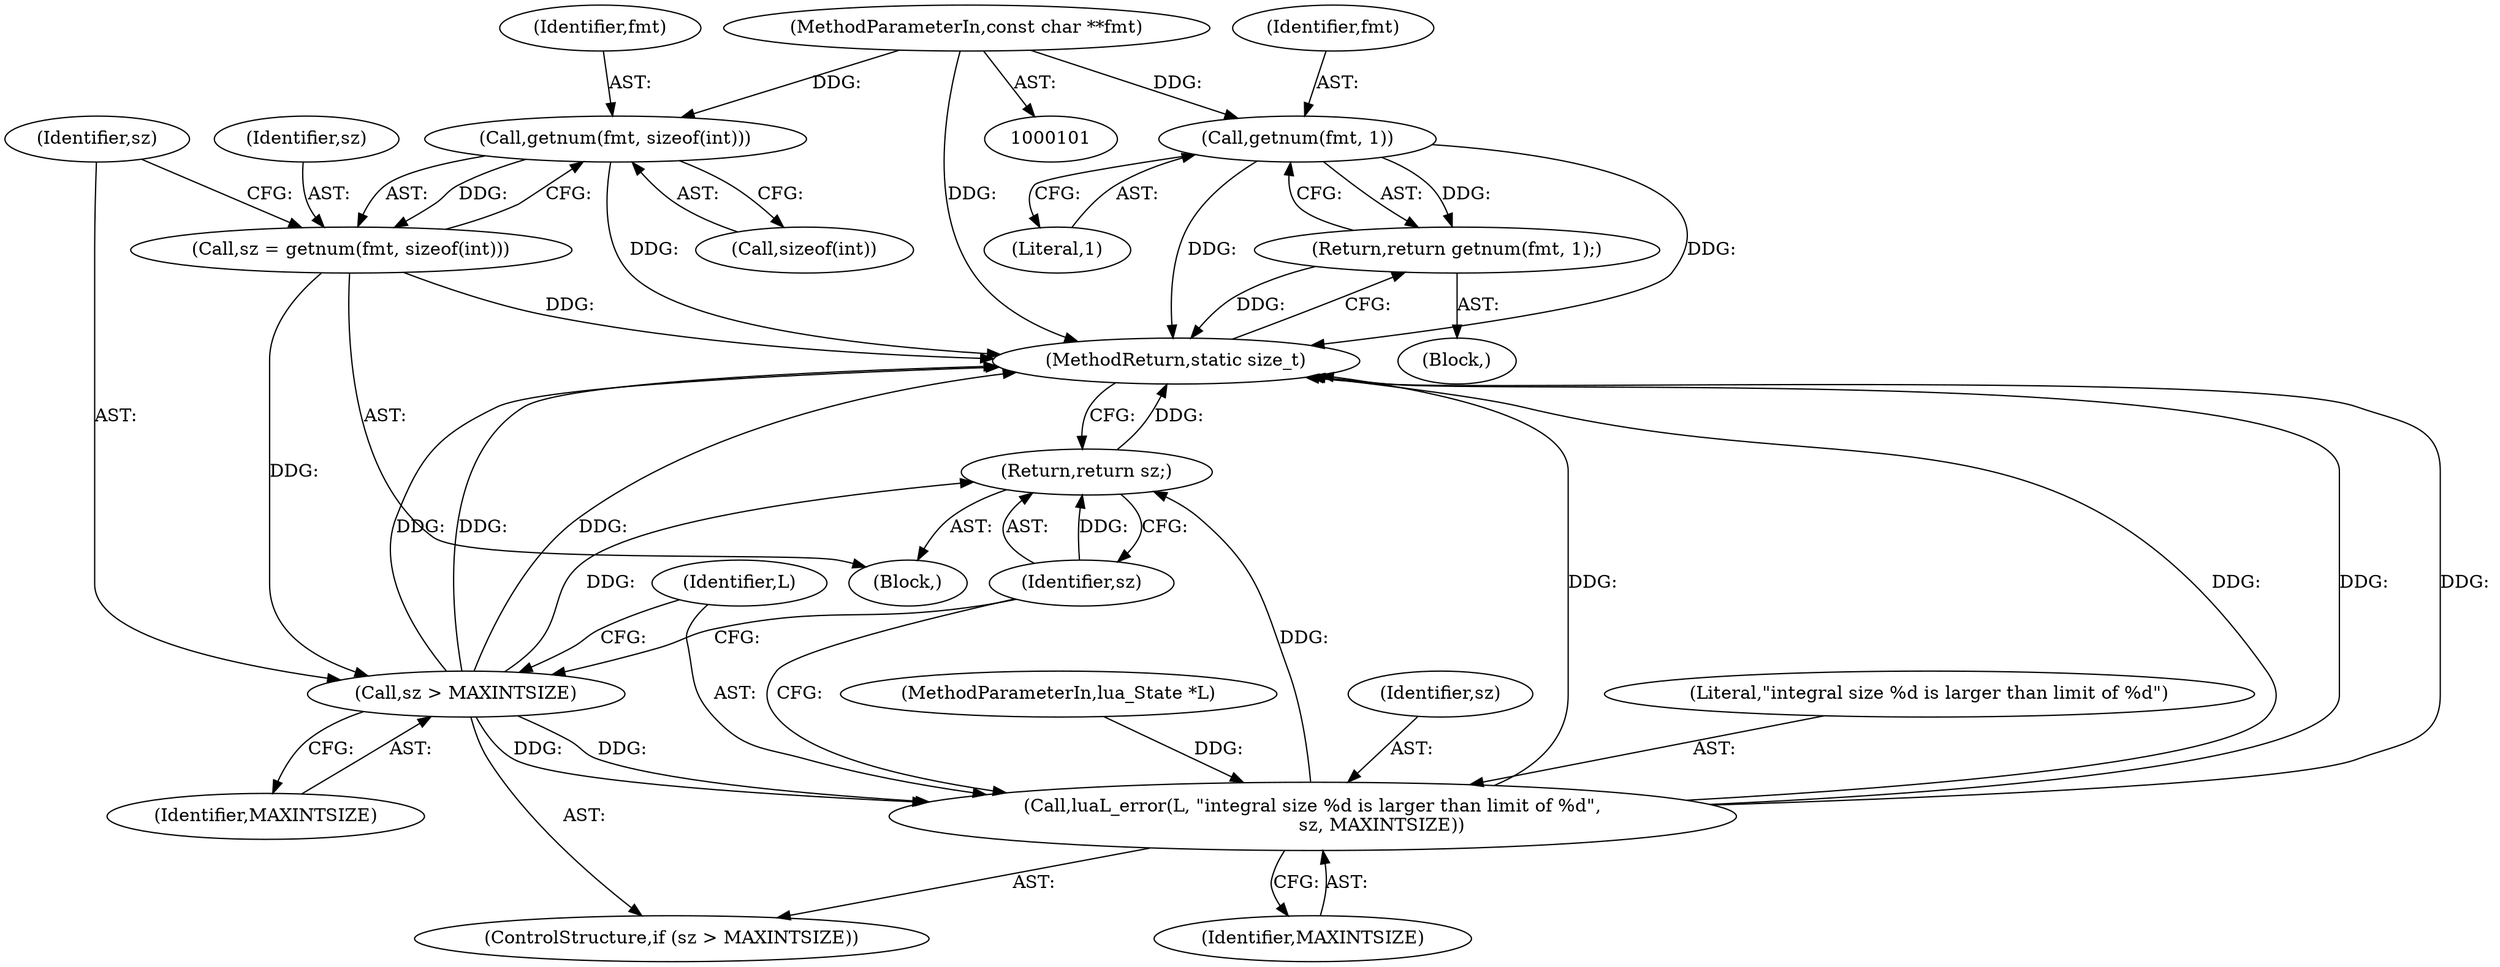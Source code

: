 digraph "0_redis_1eb08bcd4634ae42ec45e8284923ac048beaa4c3_2@pointer" {
"1000104" [label="(MethodParameterIn,const char **fmt)"];
"1000141" [label="(Call,getnum(fmt, 1))"];
"1000140" [label="(Return,return getnum(fmt, 1);)"];
"1000150" [label="(Call,getnum(fmt, sizeof(int)))"];
"1000148" [label="(Call,sz = getnum(fmt, sizeof(int)))"];
"1000155" [label="(Call,sz > MAXINTSIZE)"];
"1000158" [label="(Call,luaL_error(L, \"integral size %d is larger than limit of %d\",\n                        sz, MAXINTSIZE))"];
"1000163" [label="(Return,return sz;)"];
"1000108" [label="(Block,)"];
"1000142" [label="(Identifier,fmt)"];
"1000102" [label="(MethodParameterIn,lua_State *L)"];
"1000163" [label="(Return,return sz;)"];
"1000151" [label="(Identifier,fmt)"];
"1000157" [label="(Identifier,MAXINTSIZE)"];
"1000141" [label="(Call,getnum(fmt, 1))"];
"1000168" [label="(MethodReturn,static size_t)"];
"1000156" [label="(Identifier,sz)"];
"1000150" [label="(Call,getnum(fmt, sizeof(int)))"];
"1000152" [label="(Call,sizeof(int))"];
"1000159" [label="(Identifier,L)"];
"1000149" [label="(Identifier,sz)"];
"1000161" [label="(Identifier,sz)"];
"1000158" [label="(Call,luaL_error(L, \"integral size %d is larger than limit of %d\",\n                        sz, MAXINTSIZE))"];
"1000148" [label="(Call,sz = getnum(fmt, sizeof(int)))"];
"1000155" [label="(Call,sz > MAXINTSIZE)"];
"1000154" [label="(ControlStructure,if (sz > MAXINTSIZE))"];
"1000143" [label="(Literal,1)"];
"1000164" [label="(Identifier,sz)"];
"1000162" [label="(Identifier,MAXINTSIZE)"];
"1000160" [label="(Literal,\"integral size %d is larger than limit of %d\")"];
"1000146" [label="(Block,)"];
"1000104" [label="(MethodParameterIn,const char **fmt)"];
"1000140" [label="(Return,return getnum(fmt, 1);)"];
"1000104" -> "1000101"  [label="AST: "];
"1000104" -> "1000168"  [label="DDG: "];
"1000104" -> "1000141"  [label="DDG: "];
"1000104" -> "1000150"  [label="DDG: "];
"1000141" -> "1000140"  [label="AST: "];
"1000141" -> "1000143"  [label="CFG: "];
"1000142" -> "1000141"  [label="AST: "];
"1000143" -> "1000141"  [label="AST: "];
"1000140" -> "1000141"  [label="CFG: "];
"1000141" -> "1000168"  [label="DDG: "];
"1000141" -> "1000168"  [label="DDG: "];
"1000141" -> "1000140"  [label="DDG: "];
"1000140" -> "1000108"  [label="AST: "];
"1000168" -> "1000140"  [label="CFG: "];
"1000140" -> "1000168"  [label="DDG: "];
"1000150" -> "1000148"  [label="AST: "];
"1000150" -> "1000152"  [label="CFG: "];
"1000151" -> "1000150"  [label="AST: "];
"1000152" -> "1000150"  [label="AST: "];
"1000148" -> "1000150"  [label="CFG: "];
"1000150" -> "1000168"  [label="DDG: "];
"1000150" -> "1000148"  [label="DDG: "];
"1000148" -> "1000146"  [label="AST: "];
"1000149" -> "1000148"  [label="AST: "];
"1000156" -> "1000148"  [label="CFG: "];
"1000148" -> "1000168"  [label="DDG: "];
"1000148" -> "1000155"  [label="DDG: "];
"1000155" -> "1000154"  [label="AST: "];
"1000155" -> "1000157"  [label="CFG: "];
"1000156" -> "1000155"  [label="AST: "];
"1000157" -> "1000155"  [label="AST: "];
"1000159" -> "1000155"  [label="CFG: "];
"1000164" -> "1000155"  [label="CFG: "];
"1000155" -> "1000168"  [label="DDG: "];
"1000155" -> "1000168"  [label="DDG: "];
"1000155" -> "1000168"  [label="DDG: "];
"1000155" -> "1000158"  [label="DDG: "];
"1000155" -> "1000158"  [label="DDG: "];
"1000155" -> "1000163"  [label="DDG: "];
"1000158" -> "1000154"  [label="AST: "];
"1000158" -> "1000162"  [label="CFG: "];
"1000159" -> "1000158"  [label="AST: "];
"1000160" -> "1000158"  [label="AST: "];
"1000161" -> "1000158"  [label="AST: "];
"1000162" -> "1000158"  [label="AST: "];
"1000164" -> "1000158"  [label="CFG: "];
"1000158" -> "1000168"  [label="DDG: "];
"1000158" -> "1000168"  [label="DDG: "];
"1000158" -> "1000168"  [label="DDG: "];
"1000158" -> "1000168"  [label="DDG: "];
"1000102" -> "1000158"  [label="DDG: "];
"1000158" -> "1000163"  [label="DDG: "];
"1000163" -> "1000146"  [label="AST: "];
"1000163" -> "1000164"  [label="CFG: "];
"1000164" -> "1000163"  [label="AST: "];
"1000168" -> "1000163"  [label="CFG: "];
"1000163" -> "1000168"  [label="DDG: "];
"1000164" -> "1000163"  [label="DDG: "];
}
